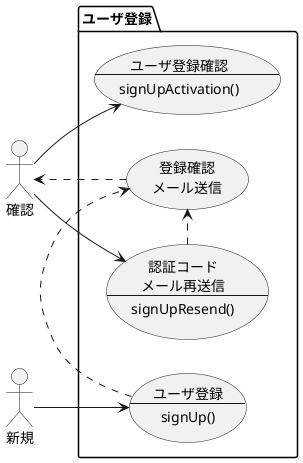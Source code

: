 @startuml usecase

left to right direction

:新規: as nsu
:確認: as csu

package "ユーザ登録" {
	usecase signUp as "ユーザ登録
--
signUp()
"
	"登録確認\nメール送信" as (mail)
	usecase resend as "認証コード\nメール再送信
--
signUpResend()
"
	usecase activate as "ユーザ登録確認
--
signUpActivation()
"
}
nsu --> signUp

signUp .> mail
mail ..> csu

csu --> resend
resend .> mail

csu --> activate

@enduml